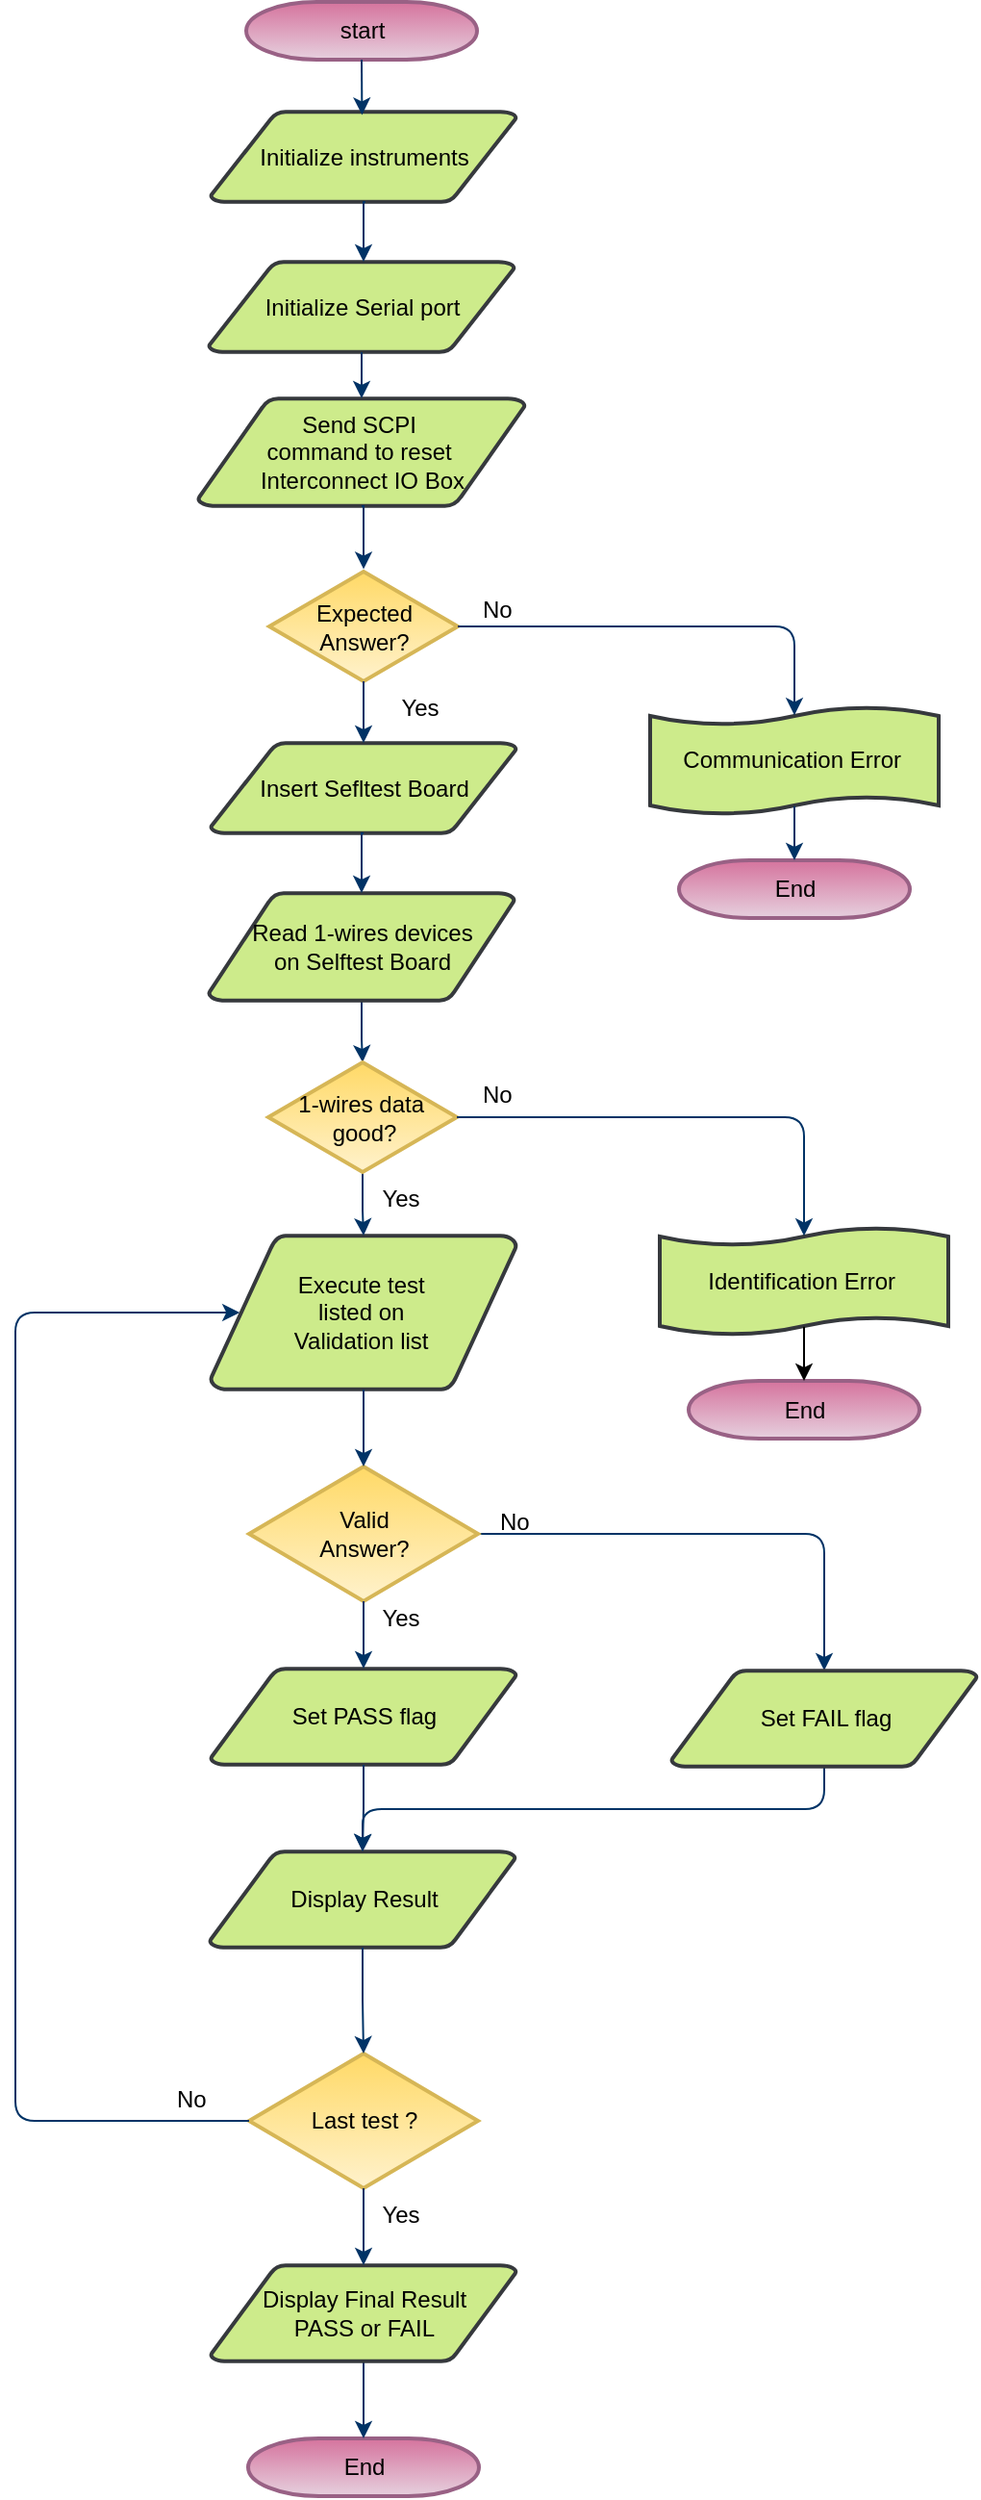 <mxfile version="25.0.3">
  <diagram id="6a731a19-8d31-9384-78a2-239565b7b9f0" name="Page-1">
    <mxGraphModel dx="2206" dy="1188" grid="1" gridSize="10" guides="1" tooltips="1" connect="1" arrows="1" fold="1" page="1" pageScale="1" pageWidth="1169" pageHeight="827" background="none" math="0" shadow="0">
      <root>
        <mxCell id="0" />
        <mxCell id="1" parent="0" />
        <mxCell id="2" value="start" style="shape=mxgraph.flowchart.terminator;strokeWidth=2;gradientColor=#d5739d;gradientDirection=north;fontStyle=0;html=1;fillColor=#e6d0de;strokeColor=#996185;" parent="1" vertex="1">
          <mxGeometry x="260" y="134" width="120" height="30" as="geometry" />
        </mxCell>
        <mxCell id="3" value="Initialize instruments" style="shape=mxgraph.flowchart.data;strokeWidth=2;gradientDirection=north;fontStyle=0;html=1;fillColor=#cdeb8b;strokeColor=#36393d;" parent="1" vertex="1">
          <mxGeometry x="241.5" y="191" width="159" height="47" as="geometry" />
        </mxCell>
        <mxCell id="_YsPf8JZZJYzELwnrwj9-57" value="&lt;div&gt;Communication Error&amp;nbsp;&lt;/div&gt;" style="shape=mxgraph.flowchart.paper_tape;strokeWidth=2;gradientDirection=north;fontStyle=0;html=1;fillColor=#cdeb8b;strokeColor=#36393d;" parent="1" vertex="1">
          <mxGeometry x="470" y="499.5" width="150" height="57.5" as="geometry" />
        </mxCell>
        <mxCell id="_YsPf8JZZJYzELwnrwj9-63" value="Execute test&amp;nbsp;&lt;div&gt;listed on&amp;nbsp;&lt;div&gt;Validation list&amp;nbsp;&lt;/div&gt;&lt;/div&gt;" style="shape=mxgraph.flowchart.data;strokeWidth=2;gradientDirection=north;fontStyle=0;html=1;fillColor=#cdeb8b;strokeColor=#36393d;" parent="1" vertex="1">
          <mxGeometry x="241.5" y="775" width="159" height="80" as="geometry" />
        </mxCell>
        <mxCell id="_yVo6fdB9gTvsx6Fb8gO-145" style="edgeStyle=orthogonalEdgeStyle;rounded=1;orthogonalLoop=1;jettySize=auto;html=1;exitX=1;exitY=0.5;exitDx=0;exitDy=0;exitPerimeter=0;strokeColor=#003366;curved=0;" edge="1" parent="1" source="_YsPf8JZZJYzELwnrwj9-65" target="_yVo6fdB9gTvsx6Fb8gO-121">
          <mxGeometry relative="1" as="geometry" />
        </mxCell>
        <mxCell id="_YsPf8JZZJYzELwnrwj9-65" value="Valid&lt;br&gt;&lt;div&gt;Answer?&lt;/div&gt;" style="shape=mxgraph.flowchart.decision;strokeWidth=2;gradientColor=#ffd966;gradientDirection=north;fontStyle=0;html=1;fillColor=#fff2cc;strokeColor=#d6b656;" parent="1" vertex="1">
          <mxGeometry x="261.5" y="895" width="119" height="70" as="geometry" />
        </mxCell>
        <mxCell id="_YsPf8JZZJYzELwnrwj9-85" value="No" style="text;fontStyle=0;html=1;strokeColor=none;gradientColor=none;fillColor=none;strokeWidth=2;" parent="1" vertex="1">
          <mxGeometry x="390" y="910" width="40" height="16" as="geometry" />
        </mxCell>
        <mxCell id="_YsPf8JZZJYzELwnrwj9-91" value="Display Result" style="shape=mxgraph.flowchart.data;strokeWidth=2;gradientDirection=north;fontStyle=0;html=1;fillColor=#cdeb8b;strokeColor=#36393d;" parent="1" vertex="1">
          <mxGeometry x="241" y="1095" width="159" height="50" as="geometry" />
        </mxCell>
        <mxCell id="_YsPf8JZZJYzELwnrwj9-121" value="Yes" style="text;fontStyle=0;html=1;strokeColor=none;gradientColor=none;fillColor=none;strokeWidth=2;align=center;" parent="1" vertex="1">
          <mxGeometry x="320" y="960" width="40" height="26" as="geometry" />
        </mxCell>
        <mxCell id="_yVo6fdB9gTvsx6Fb8gO-130" style="edgeStyle=orthogonalEdgeStyle;rounded=0;orthogonalLoop=1;jettySize=auto;html=1;exitX=0.5;exitY=1;exitDx=0;exitDy=0;exitPerimeter=0;strokeColor=#003366;" edge="1" parent="1" source="9grUYpP2KnfNKmfIfECx-58" target="_yVo6fdB9gTvsx6Fb8gO-118">
          <mxGeometry relative="1" as="geometry" />
        </mxCell>
        <mxCell id="9grUYpP2KnfNKmfIfECx-58" value="Read 1-wires devices&lt;div&gt;on Selftest Board&lt;/div&gt;" style="shape=mxgraph.flowchart.data;strokeWidth=2;gradientDirection=north;fontStyle=0;html=1;fillColor=#cdeb8b;strokeColor=#36393d;" parent="1" vertex="1">
          <mxGeometry x="240.5" y="596.97" width="159" height="56" as="geometry" />
        </mxCell>
        <mxCell id="_yVo6fdB9gTvsx6Fb8gO-80" style="edgeStyle=orthogonalEdgeStyle;rounded=0;orthogonalLoop=1;jettySize=auto;html=1;exitX=0.5;exitY=1;exitDx=0;exitDy=0;exitPerimeter=0;entryX=0.495;entryY=0.036;entryDx=0;entryDy=0;entryPerimeter=0;strokeColor=#003366;" edge="1" parent="1" source="2" target="3">
          <mxGeometry relative="1" as="geometry">
            <mxPoint x="320" y="192" as="targetPoint" />
          </mxGeometry>
        </mxCell>
        <mxCell id="_yVo6fdB9gTvsx6Fb8gO-114" value="Initialize Serial port" style="shape=mxgraph.flowchart.data;strokeWidth=2;gradientDirection=north;fontStyle=0;html=1;fillColor=#cdeb8b;strokeColor=#36393d;" vertex="1" parent="1">
          <mxGeometry x="240.5" y="269" width="159" height="47" as="geometry" />
        </mxCell>
        <mxCell id="_yVo6fdB9gTvsx6Fb8gO-115" value="Send SCPI&amp;nbsp;&lt;div&gt;command&amp;nbsp;&lt;span style=&quot;background-color: initial;&quot;&gt;to reset&amp;nbsp;&lt;/span&gt;&lt;div&gt;Interconnect IO Box&lt;/div&gt;&lt;/div&gt;" style="shape=mxgraph.flowchart.data;strokeWidth=2;gradientDirection=north;fontStyle=0;html=1;fillColor=#cdeb8b;strokeColor=#36393d;" vertex="1" parent="1">
          <mxGeometry x="235" y="340" width="170" height="56" as="geometry" />
        </mxCell>
        <mxCell id="_yVo6fdB9gTvsx6Fb8gO-116" value="&lt;div&gt;Expected&lt;/div&gt;&lt;div&gt;Answer?&lt;/div&gt;" style="shape=mxgraph.flowchart.decision;strokeWidth=2;gradientColor=#ffd966;gradientDirection=north;fontStyle=0;html=1;fillColor=#fff2cc;strokeColor=#d6b656;" vertex="1" parent="1">
          <mxGeometry x="272" y="430" width="98" height="57" as="geometry" />
        </mxCell>
        <mxCell id="_yVo6fdB9gTvsx6Fb8gO-117" value="Insert Sefltest Board" style="shape=mxgraph.flowchart.data;strokeWidth=2;gradientDirection=north;fontStyle=0;html=1;fillColor=#cdeb8b;strokeColor=#36393d;" vertex="1" parent="1">
          <mxGeometry x="241.5" y="519" width="159" height="47" as="geometry" />
        </mxCell>
        <mxCell id="_yVo6fdB9gTvsx6Fb8gO-131" style="edgeStyle=orthogonalEdgeStyle;rounded=0;orthogonalLoop=1;jettySize=auto;html=1;exitX=0.5;exitY=1;exitDx=0;exitDy=0;exitPerimeter=0;strokeColor=#003366;" edge="1" parent="1" source="_yVo6fdB9gTvsx6Fb8gO-118" target="_YsPf8JZZJYzELwnrwj9-63">
          <mxGeometry relative="1" as="geometry" />
        </mxCell>
        <mxCell id="_yVo6fdB9gTvsx6Fb8gO-118" value="&lt;div&gt;&lt;span style=&quot;background-color: initial;&quot;&gt;1-wires data&amp;nbsp;&lt;/span&gt;&lt;/div&gt;&lt;div&gt;&lt;span style=&quot;background-color: initial;&quot;&gt;good?&lt;/span&gt;&lt;/div&gt;" style="shape=mxgraph.flowchart.decision;strokeWidth=2;gradientColor=#ffd966;gradientDirection=north;fontStyle=0;html=1;fillColor=#fff2cc;strokeColor=#d6b656;" vertex="1" parent="1">
          <mxGeometry x="271.5" y="685" width="98" height="57" as="geometry" />
        </mxCell>
        <mxCell id="_yVo6fdB9gTvsx6Fb8gO-146" style="edgeStyle=orthogonalEdgeStyle;rounded=1;orthogonalLoop=1;jettySize=auto;html=1;exitX=0.5;exitY=1;exitDx=0;exitDy=0;exitPerimeter=0;curved=0;entryX=0.5;entryY=0;entryDx=0;entryDy=0;entryPerimeter=0;strokeColor=#003366;" edge="1" parent="1" source="_yVo6fdB9gTvsx6Fb8gO-121" target="_YsPf8JZZJYzELwnrwj9-91">
          <mxGeometry relative="1" as="geometry">
            <mxPoint x="320" y="1090" as="targetPoint" />
          </mxGeometry>
        </mxCell>
        <mxCell id="_yVo6fdB9gTvsx6Fb8gO-121" value="Set FAIL flag" style="shape=mxgraph.flowchart.data;strokeWidth=2;gradientDirection=north;fontStyle=0;html=1;fillColor=#cdeb8b;strokeColor=#36393d;" vertex="1" parent="1">
          <mxGeometry x="481" y="1001" width="159" height="50" as="geometry" />
        </mxCell>
        <mxCell id="_yVo6fdB9gTvsx6Fb8gO-122" value="Set PASS flag" style="shape=mxgraph.flowchart.data;strokeWidth=2;gradientDirection=north;fontStyle=0;html=1;fillColor=#cdeb8b;strokeColor=#36393d;" vertex="1" parent="1">
          <mxGeometry x="241.5" y="1000" width="159" height="50" as="geometry" />
        </mxCell>
        <mxCell id="_yVo6fdB9gTvsx6Fb8gO-123" value="Last test ?" style="shape=mxgraph.flowchart.decision;strokeWidth=2;gradientColor=#ffd966;gradientDirection=north;fontStyle=0;html=1;fillColor=#fff2cc;strokeColor=#d6b656;" vertex="1" parent="1">
          <mxGeometry x="261.5" y="1200" width="119" height="70" as="geometry" />
        </mxCell>
        <mxCell id="_yVo6fdB9gTvsx6Fb8gO-125" style="edgeStyle=orthogonalEdgeStyle;rounded=0;orthogonalLoop=1;jettySize=auto;html=1;exitX=0.5;exitY=1;exitDx=0;exitDy=0;exitPerimeter=0;entryX=0.5;entryY=0;entryDx=0;entryDy=0;entryPerimeter=0;strokeColor=#003366;" edge="1" parent="1">
          <mxGeometry relative="1" as="geometry">
            <mxPoint x="322" y="238" as="sourcePoint" />
            <mxPoint x="321" y="269" as="targetPoint" />
          </mxGeometry>
        </mxCell>
        <mxCell id="_yVo6fdB9gTvsx6Fb8gO-126" style="edgeStyle=orthogonalEdgeStyle;rounded=0;orthogonalLoop=1;jettySize=auto;html=1;exitX=0.5;exitY=1;exitDx=0;exitDy=0;exitPerimeter=0;entryX=0.5;entryY=0;entryDx=0;entryDy=0;entryPerimeter=0;strokeColor=#003366;" edge="1" parent="1" source="_yVo6fdB9gTvsx6Fb8gO-114" target="_yVo6fdB9gTvsx6Fb8gO-115">
          <mxGeometry relative="1" as="geometry" />
        </mxCell>
        <mxCell id="_yVo6fdB9gTvsx6Fb8gO-127" style="edgeStyle=orthogonalEdgeStyle;rounded=0;orthogonalLoop=1;jettySize=auto;html=1;exitX=0.5;exitY=1;exitDx=0;exitDy=0;exitPerimeter=0;entryX=0.5;entryY=-0.023;entryDx=0;entryDy=0;entryPerimeter=0;strokeColor=#003366;" edge="1" parent="1" source="_yVo6fdB9gTvsx6Fb8gO-115" target="_yVo6fdB9gTvsx6Fb8gO-116">
          <mxGeometry relative="1" as="geometry" />
        </mxCell>
        <mxCell id="_yVo6fdB9gTvsx6Fb8gO-128" style="edgeStyle=orthogonalEdgeStyle;rounded=0;orthogonalLoop=1;jettySize=auto;html=1;exitX=0.5;exitY=1;exitDx=0;exitDy=0;exitPerimeter=0;entryX=0.5;entryY=0;entryDx=0;entryDy=0;entryPerimeter=0;strokeColor=#003366;" edge="1" parent="1" source="_yVo6fdB9gTvsx6Fb8gO-116" target="_yVo6fdB9gTvsx6Fb8gO-117">
          <mxGeometry relative="1" as="geometry" />
        </mxCell>
        <mxCell id="_yVo6fdB9gTvsx6Fb8gO-129" style="edgeStyle=orthogonalEdgeStyle;rounded=0;orthogonalLoop=1;jettySize=auto;html=1;exitX=0.5;exitY=1;exitDx=0;exitDy=0;exitPerimeter=0;entryX=0.5;entryY=0;entryDx=0;entryDy=0;entryPerimeter=0;strokeColor=#003366;" edge="1" parent="1" source="_yVo6fdB9gTvsx6Fb8gO-117" target="9grUYpP2KnfNKmfIfECx-58">
          <mxGeometry relative="1" as="geometry" />
        </mxCell>
        <mxCell id="_yVo6fdB9gTvsx6Fb8gO-132" style="edgeStyle=orthogonalEdgeStyle;rounded=0;orthogonalLoop=1;jettySize=auto;html=1;exitX=0.5;exitY=1;exitDx=0;exitDy=0;exitPerimeter=0;entryX=0.5;entryY=0;entryDx=0;entryDy=0;entryPerimeter=0;strokeColor=#003366;" edge="1" parent="1" source="_YsPf8JZZJYzELwnrwj9-63" target="_YsPf8JZZJYzELwnrwj9-65">
          <mxGeometry relative="1" as="geometry" />
        </mxCell>
        <mxCell id="_yVo6fdB9gTvsx6Fb8gO-133" style="edgeStyle=orthogonalEdgeStyle;rounded=0;orthogonalLoop=1;jettySize=auto;html=1;exitX=0.5;exitY=1;exitDx=0;exitDy=0;exitPerimeter=0;entryX=0.5;entryY=0;entryDx=0;entryDy=0;entryPerimeter=0;strokeColor=#003366;" edge="1" parent="1" source="_YsPf8JZZJYzELwnrwj9-65" target="_yVo6fdB9gTvsx6Fb8gO-122">
          <mxGeometry relative="1" as="geometry" />
        </mxCell>
        <mxCell id="_yVo6fdB9gTvsx6Fb8gO-134" style="edgeStyle=orthogonalEdgeStyle;rounded=0;orthogonalLoop=1;jettySize=auto;html=1;exitX=0.5;exitY=1;exitDx=0;exitDy=0;exitPerimeter=0;entryX=0.5;entryY=0;entryDx=0;entryDy=0;entryPerimeter=0;strokeColor=#003366;" edge="1" parent="1" source="_yVo6fdB9gTvsx6Fb8gO-122" target="_YsPf8JZZJYzELwnrwj9-91">
          <mxGeometry relative="1" as="geometry" />
        </mxCell>
        <mxCell id="_yVo6fdB9gTvsx6Fb8gO-135" style="edgeStyle=orthogonalEdgeStyle;rounded=0;orthogonalLoop=1;jettySize=auto;html=1;exitX=0.5;exitY=1;exitDx=0;exitDy=0;exitPerimeter=0;entryX=0.5;entryY=0;entryDx=0;entryDy=0;entryPerimeter=0;strokeColor=#003366;" edge="1" parent="1" source="_YsPf8JZZJYzELwnrwj9-91" target="_yVo6fdB9gTvsx6Fb8gO-123">
          <mxGeometry relative="1" as="geometry" />
        </mxCell>
        <mxCell id="_yVo6fdB9gTvsx6Fb8gO-136" style="edgeStyle=orthogonalEdgeStyle;rounded=1;orthogonalLoop=1;jettySize=auto;html=1;exitX=0;exitY=0.5;exitDx=0;exitDy=0;exitPerimeter=0;entryX=0.095;entryY=0.5;entryDx=0;entryDy=0;entryPerimeter=0;strokeColor=#003366;curved=0;" edge="1" parent="1" source="_yVo6fdB9gTvsx6Fb8gO-123" target="_YsPf8JZZJYzELwnrwj9-63">
          <mxGeometry relative="1" as="geometry">
            <Array as="points">
              <mxPoint x="140" y="1235" />
              <mxPoint x="140" y="815" />
            </Array>
          </mxGeometry>
        </mxCell>
        <mxCell id="_yVo6fdB9gTvsx6Fb8gO-137" value="End" style="shape=mxgraph.flowchart.terminator;strokeWidth=2;gradientColor=#d5739d;gradientDirection=north;fontStyle=0;html=1;fillColor=#e6d0de;strokeColor=#996185;" vertex="1" parent="1">
          <mxGeometry x="261" y="1400" width="120" height="30" as="geometry" />
        </mxCell>
        <mxCell id="_yVo6fdB9gTvsx6Fb8gO-138" value="End" style="shape=mxgraph.flowchart.terminator;strokeWidth=2;gradientColor=#d5739d;gradientDirection=north;fontStyle=0;html=1;fillColor=#e6d0de;strokeColor=#996185;" vertex="1" parent="1">
          <mxGeometry x="485" y="580" width="120" height="30" as="geometry" />
        </mxCell>
        <mxCell id="_yVo6fdB9gTvsx6Fb8gO-139" style="edgeStyle=orthogonalEdgeStyle;rounded=1;orthogonalLoop=1;jettySize=auto;html=1;exitX=1;exitY=0.5;exitDx=0;exitDy=0;exitPerimeter=0;entryX=0.5;entryY=0.09;entryDx=0;entryDy=0;entryPerimeter=0;curved=0;strokeColor=#003366;" edge="1" parent="1" source="_yVo6fdB9gTvsx6Fb8gO-116" target="_YsPf8JZZJYzELwnrwj9-57">
          <mxGeometry relative="1" as="geometry" />
        </mxCell>
        <mxCell id="_yVo6fdB9gTvsx6Fb8gO-140" style="edgeStyle=orthogonalEdgeStyle;rounded=0;orthogonalLoop=1;jettySize=auto;html=1;exitX=0.5;exitY=0.91;exitDx=0;exitDy=0;exitPerimeter=0;entryX=0.5;entryY=0;entryDx=0;entryDy=0;entryPerimeter=0;strokeColor=#003366;" edge="1" parent="1" source="_YsPf8JZZJYzELwnrwj9-57" target="_yVo6fdB9gTvsx6Fb8gO-138">
          <mxGeometry relative="1" as="geometry" />
        </mxCell>
        <mxCell id="_yVo6fdB9gTvsx6Fb8gO-141" value="&lt;div&gt;Identification Error&amp;nbsp;&lt;/div&gt;" style="shape=mxgraph.flowchart.paper_tape;strokeWidth=2;gradientDirection=north;fontStyle=0;html=1;fillColor=#cdeb8b;strokeColor=#36393d;" vertex="1" parent="1">
          <mxGeometry x="475" y="770" width="150" height="57.5" as="geometry" />
        </mxCell>
        <mxCell id="_yVo6fdB9gTvsx6Fb8gO-142" value="End" style="shape=mxgraph.flowchart.terminator;strokeWidth=2;gradientColor=#d5739d;gradientDirection=north;fontStyle=0;html=1;fillColor=#e6d0de;strokeColor=#996185;" vertex="1" parent="1">
          <mxGeometry x="490" y="850.5" width="120" height="30" as="geometry" />
        </mxCell>
        <mxCell id="_yVo6fdB9gTvsx6Fb8gO-143" style="edgeStyle=orthogonalEdgeStyle;rounded=1;orthogonalLoop=1;jettySize=auto;html=1;exitX=1;exitY=0.5;exitDx=0;exitDy=0;exitPerimeter=0;entryX=0.5;entryY=0.09;entryDx=0;entryDy=0;entryPerimeter=0;strokeColor=#003366;curved=0;" edge="1" parent="1" source="_yVo6fdB9gTvsx6Fb8gO-118" target="_yVo6fdB9gTvsx6Fb8gO-141">
          <mxGeometry relative="1" as="geometry">
            <Array as="points">
              <mxPoint x="550" y="713" />
            </Array>
          </mxGeometry>
        </mxCell>
        <mxCell id="_yVo6fdB9gTvsx6Fb8gO-144" style="edgeStyle=orthogonalEdgeStyle;rounded=0;orthogonalLoop=1;jettySize=auto;html=1;exitX=0.5;exitY=0.91;exitDx=0;exitDy=0;exitPerimeter=0;entryX=0.5;entryY=0;entryDx=0;entryDy=0;entryPerimeter=0;" edge="1" parent="1" source="_yVo6fdB9gTvsx6Fb8gO-141" target="_yVo6fdB9gTvsx6Fb8gO-142">
          <mxGeometry relative="1" as="geometry" />
        </mxCell>
        <mxCell id="_yVo6fdB9gTvsx6Fb8gO-147" value="No" style="text;fontStyle=0;html=1;strokeColor=none;gradientColor=none;fillColor=none;strokeWidth=2;" vertex="1" parent="1">
          <mxGeometry x="221.5" y="1210" width="40" height="16" as="geometry" />
        </mxCell>
        <mxCell id="_yVo6fdB9gTvsx6Fb8gO-148" value="No" style="text;fontStyle=0;html=1;strokeColor=none;gradientColor=none;fillColor=none;strokeWidth=2;" vertex="1" parent="1">
          <mxGeometry x="380.5" y="688" width="40" height="16" as="geometry" />
        </mxCell>
        <mxCell id="_yVo6fdB9gTvsx6Fb8gO-150" value="No" style="text;fontStyle=0;html=1;strokeColor=none;gradientColor=none;fillColor=none;strokeWidth=2;" vertex="1" parent="1">
          <mxGeometry x="380.5" y="436" width="40" height="16" as="geometry" />
        </mxCell>
        <mxCell id="_yVo6fdB9gTvsx6Fb8gO-153" style="edgeStyle=orthogonalEdgeStyle;rounded=0;orthogonalLoop=1;jettySize=auto;html=1;exitX=0.5;exitY=1;exitDx=0;exitDy=0;exitPerimeter=0;strokeColor=#003366;" edge="1" parent="1" source="_yVo6fdB9gTvsx6Fb8gO-151" target="_yVo6fdB9gTvsx6Fb8gO-137">
          <mxGeometry relative="1" as="geometry" />
        </mxCell>
        <mxCell id="_yVo6fdB9gTvsx6Fb8gO-151" value="Display Final Result&lt;div&gt;PASS or FAIL&lt;/div&gt;" style="shape=mxgraph.flowchart.data;strokeWidth=2;gradientDirection=north;fontStyle=0;html=1;fillColor=#cdeb8b;strokeColor=#36393d;" vertex="1" parent="1">
          <mxGeometry x="241.5" y="1310" width="159" height="50" as="geometry" />
        </mxCell>
        <mxCell id="_yVo6fdB9gTvsx6Fb8gO-152" style="edgeStyle=orthogonalEdgeStyle;rounded=0;orthogonalLoop=1;jettySize=auto;html=1;exitX=0.5;exitY=1;exitDx=0;exitDy=0;exitPerimeter=0;entryX=0.5;entryY=0;entryDx=0;entryDy=0;entryPerimeter=0;strokeColor=#003366;" edge="1" parent="1" source="_yVo6fdB9gTvsx6Fb8gO-123" target="_yVo6fdB9gTvsx6Fb8gO-151">
          <mxGeometry relative="1" as="geometry" />
        </mxCell>
        <mxCell id="_yVo6fdB9gTvsx6Fb8gO-154" value="Yes" style="text;fontStyle=0;html=1;strokeColor=none;gradientColor=none;fillColor=none;strokeWidth=2;align=center;" vertex="1" parent="1">
          <mxGeometry x="320" y="1270" width="40" height="26" as="geometry" />
        </mxCell>
        <mxCell id="_yVo6fdB9gTvsx6Fb8gO-155" value="Yes" style="text;fontStyle=0;html=1;strokeColor=none;gradientColor=none;fillColor=none;strokeWidth=2;align=center;" vertex="1" parent="1">
          <mxGeometry x="320" y="742" width="40" height="26" as="geometry" />
        </mxCell>
        <mxCell id="_yVo6fdB9gTvsx6Fb8gO-156" value="Yes" style="text;fontStyle=0;html=1;strokeColor=none;gradientColor=none;fillColor=none;strokeWidth=2;align=center;" vertex="1" parent="1">
          <mxGeometry x="329.5" y="487" width="40" height="26" as="geometry" />
        </mxCell>
      </root>
    </mxGraphModel>
  </diagram>
</mxfile>
